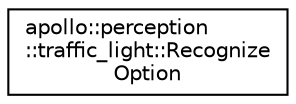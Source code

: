 digraph "Graphical Class Hierarchy"
{
  edge [fontname="Helvetica",fontsize="10",labelfontname="Helvetica",labelfontsize="10"];
  node [fontname="Helvetica",fontsize="10",shape=record];
  rankdir="LR";
  Node0 [label="apollo::perception\l::traffic_light::Recognize\lOption",height=0.2,width=0.4,color="black", fillcolor="white", style="filled",URL="$structapollo_1_1perception_1_1traffic__light_1_1RecognizeOption.html"];
}
